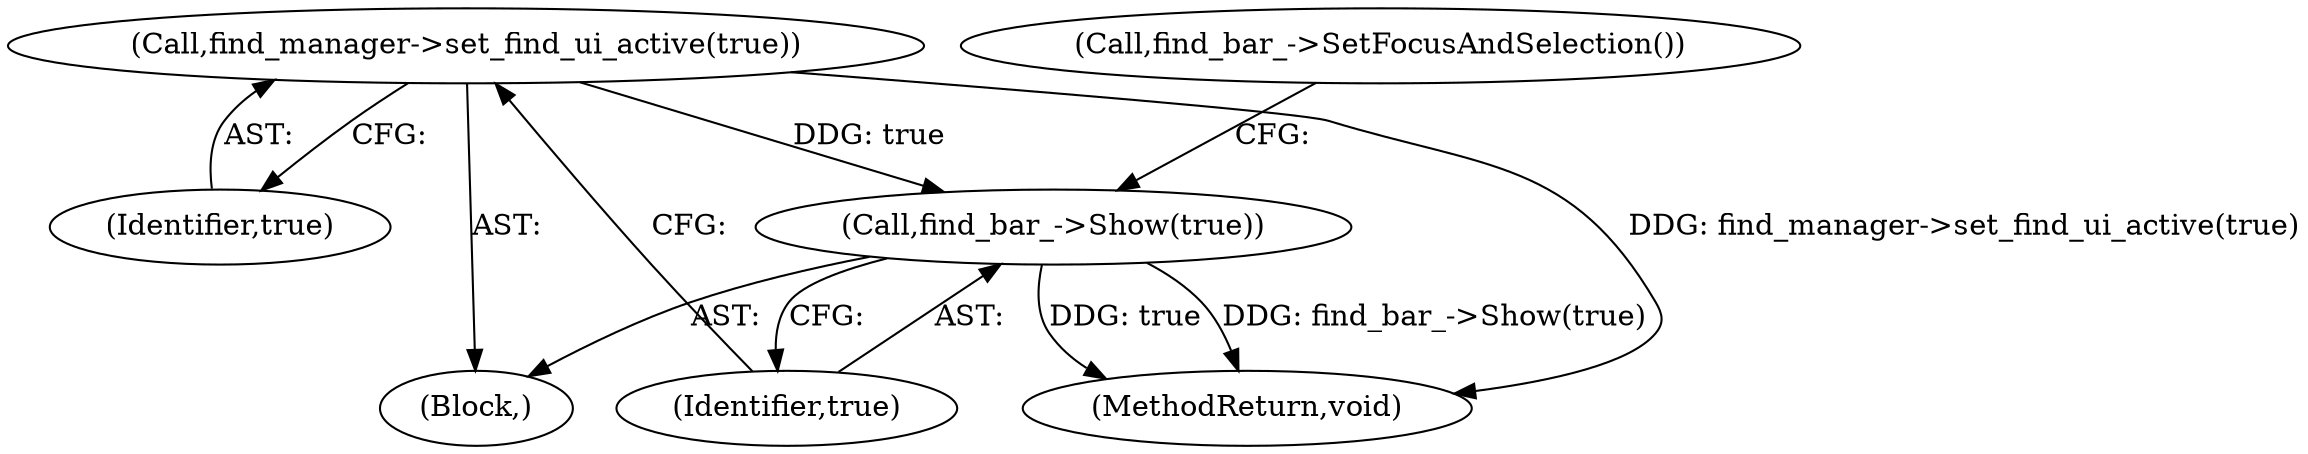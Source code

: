 digraph "1_Chrome_c90c6ca59378d7e86d1a2f28fe96bada35df1508_5@del" {
"1000111" [label="(Call,find_manager->set_find_ui_active(true))"];
"1000113" [label="(Call,find_bar_->Show(true))"];
"1000115" [label="(Call,find_bar_->SetFocusAndSelection())"];
"1000111" [label="(Call,find_manager->set_find_ui_active(true))"];
"1000114" [label="(Identifier,true)"];
"1000113" [label="(Call,find_bar_->Show(true))"];
"1000109" [label="(Block,)"];
"1000112" [label="(Identifier,true)"];
"1000116" [label="(MethodReturn,void)"];
"1000111" -> "1000109"  [label="AST: "];
"1000111" -> "1000112"  [label="CFG: "];
"1000112" -> "1000111"  [label="AST: "];
"1000114" -> "1000111"  [label="CFG: "];
"1000111" -> "1000116"  [label="DDG: find_manager->set_find_ui_active(true)"];
"1000111" -> "1000113"  [label="DDG: true"];
"1000113" -> "1000109"  [label="AST: "];
"1000113" -> "1000114"  [label="CFG: "];
"1000114" -> "1000113"  [label="AST: "];
"1000115" -> "1000113"  [label="CFG: "];
"1000113" -> "1000116"  [label="DDG: true"];
"1000113" -> "1000116"  [label="DDG: find_bar_->Show(true)"];
}
